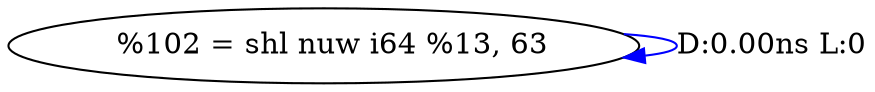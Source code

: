digraph {
Node0x403cb20[label="  %102 = shl nuw i64 %13, 63"];
Node0x403cb20 -> Node0x403cb20[label="D:0.00ns L:0",color=blue];
}
